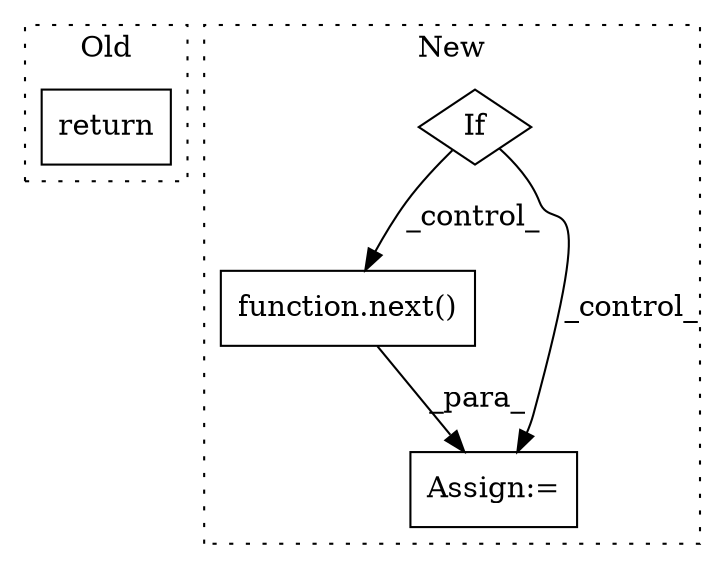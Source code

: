 digraph G {
subgraph cluster0 {
1 [label="return" a="93" s="2033" l="7" shape="box"];
label = "Old";
style="dotted";
}
subgraph cluster1 {
2 [label="function.next()" a="75" s="2341,2364" l="5,1" shape="box"];
3 [label="Assign:=" a="68" s="2338" l="3" shape="box"];
4 [label="If" a="96" s="2062" l="3" shape="diamond"];
label = "New";
style="dotted";
}
2 -> 3 [label="_para_"];
4 -> 3 [label="_control_"];
4 -> 2 [label="_control_"];
}